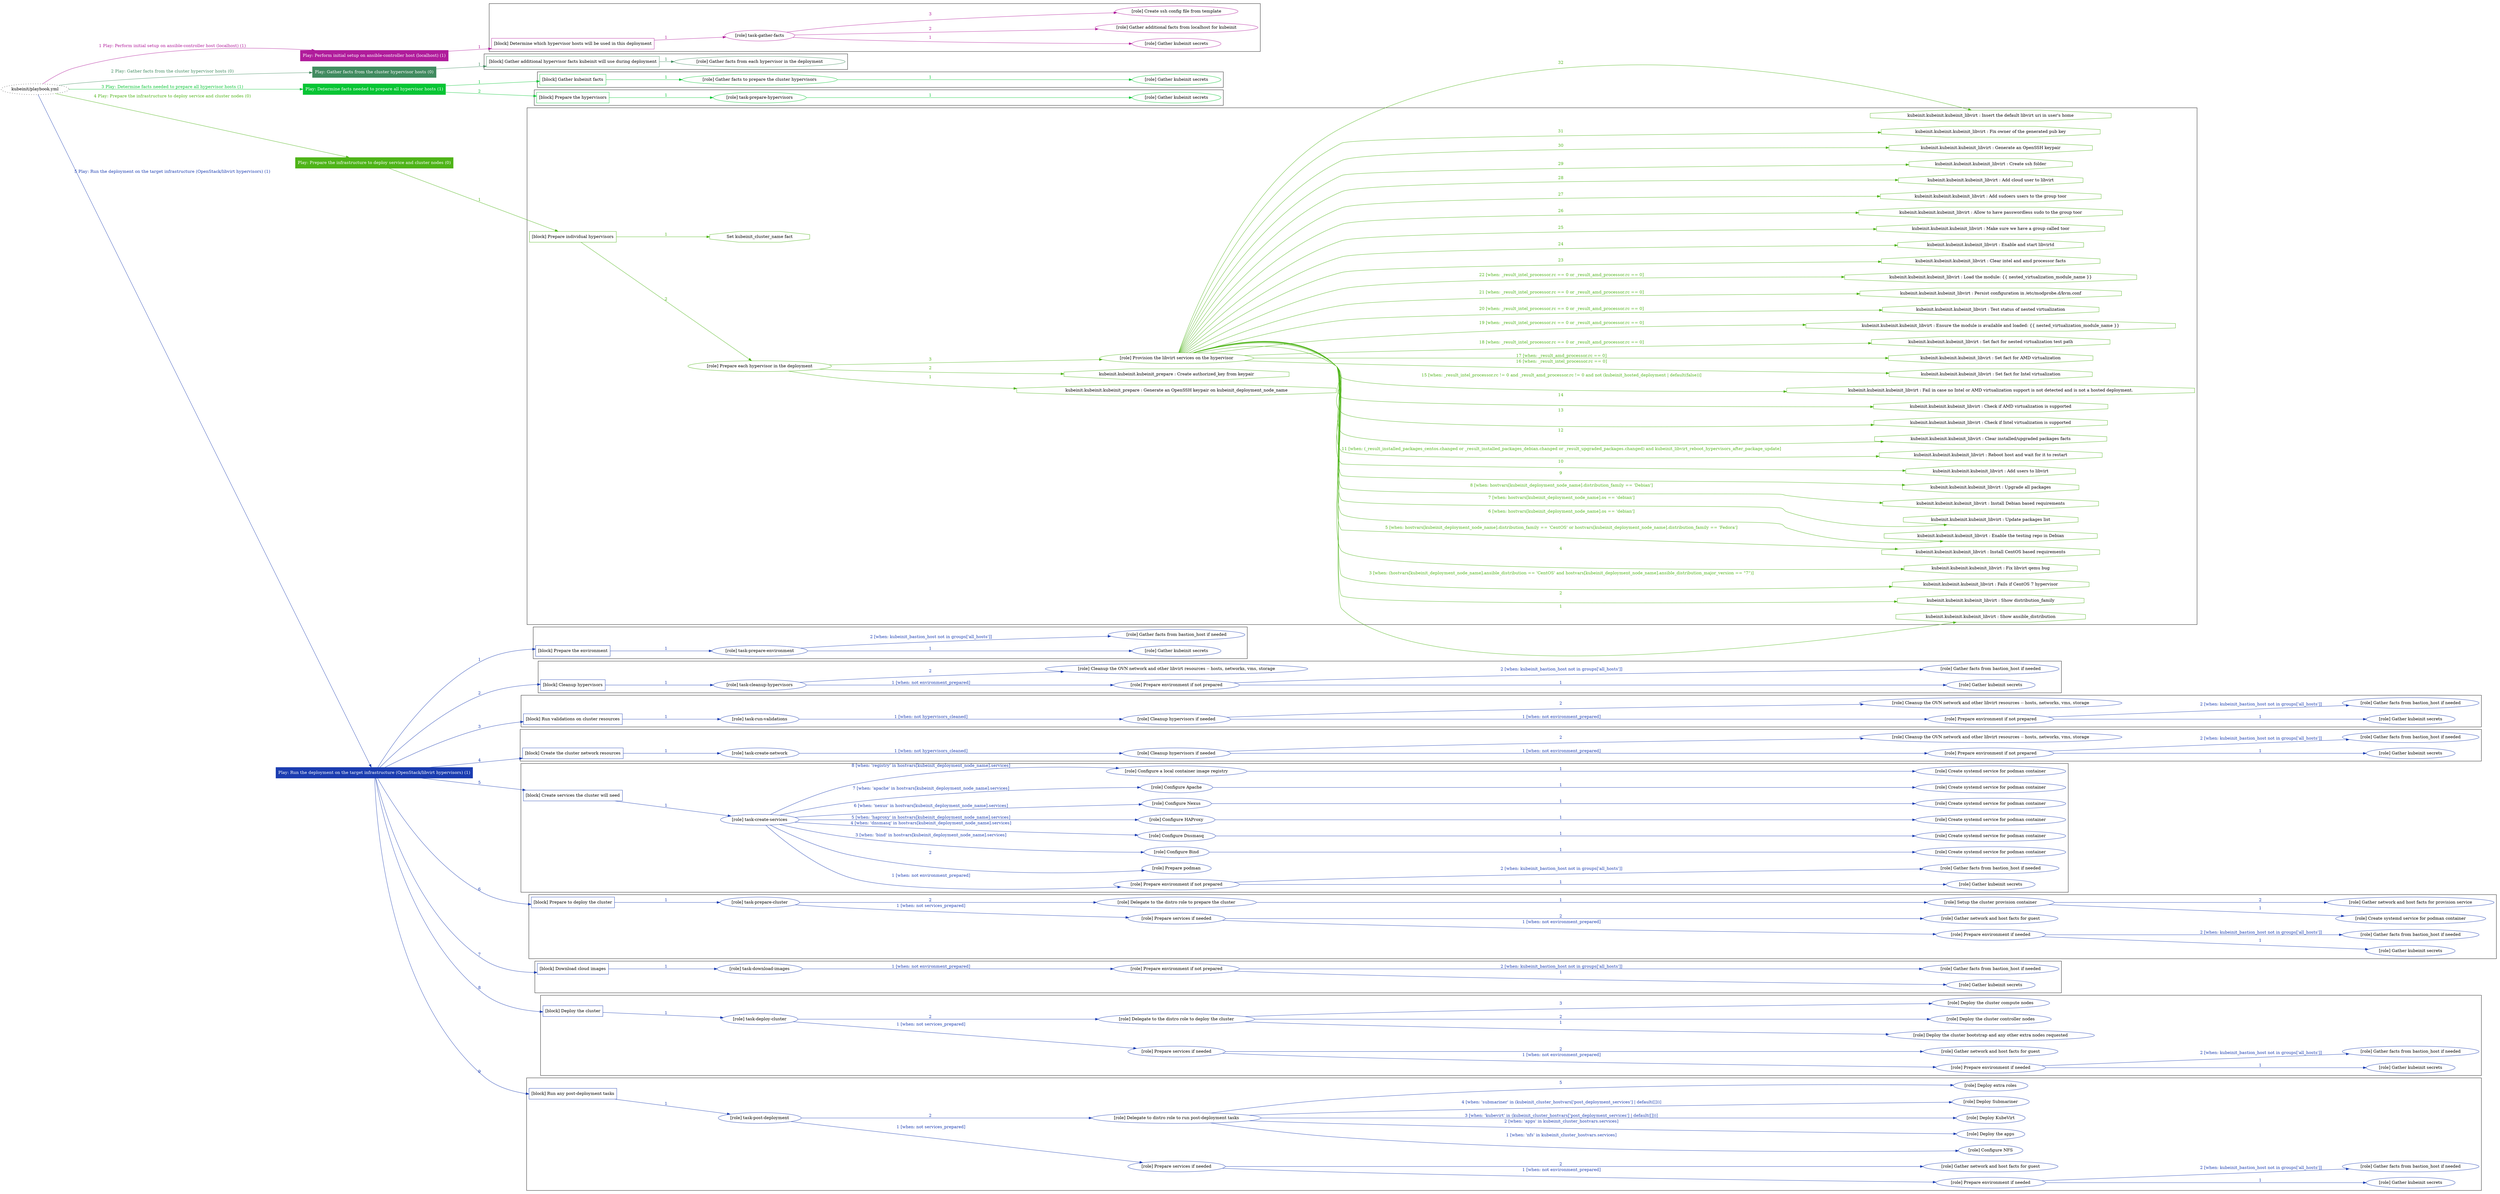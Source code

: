 digraph {
	graph [concentrate=true ordering=in rankdir=LR ratio=fill]
	edge [esep=5 sep=10]
	"kubeinit/playbook.yml" [URL="/home/runner/work/kubeinit/kubeinit/kubeinit/playbook.yml" id=playbook_b6c0f722 style=dotted]
	"kubeinit/playbook.yml" -> play_f9391e54 [label="1 Play: Perform initial setup on ansible-controller host (localhost) (1)" color="#b01c9b" fontcolor="#b01c9b" id=edge_play_f9391e54 labeltooltip="1 Play: Perform initial setup on ansible-controller host (localhost) (1)" tooltip="1 Play: Perform initial setup on ansible-controller host (localhost) (1)"]
	subgraph "Play: Perform initial setup on ansible-controller host (localhost) (1)" {
		play_f9391e54 [label="Play: Perform initial setup on ansible-controller host (localhost) (1)" URL="/home/runner/work/kubeinit/kubeinit/kubeinit/playbook.yml" color="#b01c9b" fontcolor="#ffffff" id=play_f9391e54 shape=box style=filled tooltip=localhost]
		play_f9391e54 -> block_28f82a26 [label=1 color="#b01c9b" fontcolor="#b01c9b" id=edge_block_28f82a26 labeltooltip=1 tooltip=1]
		subgraph cluster_block_28f82a26 {
			block_28f82a26 [label="[block] Determine which hypervisor hosts will be used in this deployment" URL="/home/runner/work/kubeinit/kubeinit/kubeinit/playbook.yml" color="#b01c9b" id=block_28f82a26 labeltooltip="Determine which hypervisor hosts will be used in this deployment" shape=box tooltip="Determine which hypervisor hosts will be used in this deployment"]
			block_28f82a26 -> role_b2df5bc4 [label="1 " color="#b01c9b" fontcolor="#b01c9b" id=edge_role_b2df5bc4 labeltooltip="1 " tooltip="1 "]
			subgraph "task-gather-facts" {
				role_b2df5bc4 [label="[role] task-gather-facts" URL="/home/runner/work/kubeinit/kubeinit/kubeinit/playbook.yml" color="#b01c9b" id=role_b2df5bc4 tooltip="task-gather-facts"]
				role_b2df5bc4 -> role_484a5e50 [label="1 " color="#b01c9b" fontcolor="#b01c9b" id=edge_role_484a5e50 labeltooltip="1 " tooltip="1 "]
				subgraph "Gather kubeinit secrets" {
					role_484a5e50 [label="[role] Gather kubeinit secrets" URL="/home/runner/.ansible/collections/ansible_collections/kubeinit/kubeinit/roles/kubeinit_prepare/tasks/build_hypervisors_group.yml" color="#b01c9b" id=role_484a5e50 tooltip="Gather kubeinit secrets"]
				}
				role_b2df5bc4 -> role_1b38e099 [label="2 " color="#b01c9b" fontcolor="#b01c9b" id=edge_role_1b38e099 labeltooltip="2 " tooltip="2 "]
				subgraph "Gather additional facts from localhost for kubeinit" {
					role_1b38e099 [label="[role] Gather additional facts from localhost for kubeinit" URL="/home/runner/.ansible/collections/ansible_collections/kubeinit/kubeinit/roles/kubeinit_prepare/tasks/build_hypervisors_group.yml" color="#b01c9b" id=role_1b38e099 tooltip="Gather additional facts from localhost for kubeinit"]
				}
				role_b2df5bc4 -> role_0f384cf0 [label="3 " color="#b01c9b" fontcolor="#b01c9b" id=edge_role_0f384cf0 labeltooltip="3 " tooltip="3 "]
				subgraph "Create ssh config file from template" {
					role_0f384cf0 [label="[role] Create ssh config file from template" URL="/home/runner/.ansible/collections/ansible_collections/kubeinit/kubeinit/roles/kubeinit_prepare/tasks/build_hypervisors_group.yml" color="#b01c9b" id=role_0f384cf0 tooltip="Create ssh config file from template"]
				}
			}
		}
	}
	"kubeinit/playbook.yml" -> play_90c9af86 [label="2 Play: Gather facts from the cluster hypervisor hosts (0)" color="#418b60" fontcolor="#418b60" id=edge_play_90c9af86 labeltooltip="2 Play: Gather facts from the cluster hypervisor hosts (0)" tooltip="2 Play: Gather facts from the cluster hypervisor hosts (0)"]
	subgraph "Play: Gather facts from the cluster hypervisor hosts (0)" {
		play_90c9af86 [label="Play: Gather facts from the cluster hypervisor hosts (0)" URL="/home/runner/work/kubeinit/kubeinit/kubeinit/playbook.yml" color="#418b60" fontcolor="#ffffff" id=play_90c9af86 shape=box style=filled tooltip="Play: Gather facts from the cluster hypervisor hosts (0)"]
		play_90c9af86 -> block_f7fc683c [label=1 color="#418b60" fontcolor="#418b60" id=edge_block_f7fc683c labeltooltip=1 tooltip=1]
		subgraph cluster_block_f7fc683c {
			block_f7fc683c [label="[block] Gather additional hypervisor facts kubeinit will use during deployment" URL="/home/runner/work/kubeinit/kubeinit/kubeinit/playbook.yml" color="#418b60" id=block_f7fc683c labeltooltip="Gather additional hypervisor facts kubeinit will use during deployment" shape=box tooltip="Gather additional hypervisor facts kubeinit will use during deployment"]
			block_f7fc683c -> role_9935b309 [label="1 " color="#418b60" fontcolor="#418b60" id=edge_role_9935b309 labeltooltip="1 " tooltip="1 "]
			subgraph "Gather facts from each hypervisor in the deployment" {
				role_9935b309 [label="[role] Gather facts from each hypervisor in the deployment" URL="/home/runner/work/kubeinit/kubeinit/kubeinit/playbook.yml" color="#418b60" id=role_9935b309 tooltip="Gather facts from each hypervisor in the deployment"]
			}
		}
	}
	"kubeinit/playbook.yml" -> play_ab39680d [label="3 Play: Determine facts needed to prepare all hypervisor hosts (1)" color="#07c534" fontcolor="#07c534" id=edge_play_ab39680d labeltooltip="3 Play: Determine facts needed to prepare all hypervisor hosts (1)" tooltip="3 Play: Determine facts needed to prepare all hypervisor hosts (1)"]
	subgraph "Play: Determine facts needed to prepare all hypervisor hosts (1)" {
		play_ab39680d [label="Play: Determine facts needed to prepare all hypervisor hosts (1)" URL="/home/runner/work/kubeinit/kubeinit/kubeinit/playbook.yml" color="#07c534" fontcolor="#ffffff" id=play_ab39680d shape=box style=filled tooltip=localhost]
		play_ab39680d -> block_2f08aeba [label=1 color="#07c534" fontcolor="#07c534" id=edge_block_2f08aeba labeltooltip=1 tooltip=1]
		subgraph cluster_block_2f08aeba {
			block_2f08aeba [label="[block] Gather kubeinit facts" URL="/home/runner/work/kubeinit/kubeinit/kubeinit/playbook.yml" color="#07c534" id=block_2f08aeba labeltooltip="Gather kubeinit facts" shape=box tooltip="Gather kubeinit facts"]
			block_2f08aeba -> role_9c767ba1 [label="1 " color="#07c534" fontcolor="#07c534" id=edge_role_9c767ba1 labeltooltip="1 " tooltip="1 "]
			subgraph "Gather facts to prepare the cluster hypervisors" {
				role_9c767ba1 [label="[role] Gather facts to prepare the cluster hypervisors" URL="/home/runner/work/kubeinit/kubeinit/kubeinit/playbook.yml" color="#07c534" id=role_9c767ba1 tooltip="Gather facts to prepare the cluster hypervisors"]
				role_9c767ba1 -> role_5763ba73 [label="1 " color="#07c534" fontcolor="#07c534" id=edge_role_5763ba73 labeltooltip="1 " tooltip="1 "]
				subgraph "Gather kubeinit secrets" {
					role_5763ba73 [label="[role] Gather kubeinit secrets" URL="/home/runner/.ansible/collections/ansible_collections/kubeinit/kubeinit/roles/kubeinit_prepare/tasks/gather_kubeinit_facts.yml" color="#07c534" id=role_5763ba73 tooltip="Gather kubeinit secrets"]
				}
			}
		}
		play_ab39680d -> block_32b7a8ff [label=2 color="#07c534" fontcolor="#07c534" id=edge_block_32b7a8ff labeltooltip=2 tooltip=2]
		subgraph cluster_block_32b7a8ff {
			block_32b7a8ff [label="[block] Prepare the hypervisors" URL="/home/runner/work/kubeinit/kubeinit/kubeinit/playbook.yml" color="#07c534" id=block_32b7a8ff labeltooltip="Prepare the hypervisors" shape=box tooltip="Prepare the hypervisors"]
			block_32b7a8ff -> role_2afddf10 [label="1 " color="#07c534" fontcolor="#07c534" id=edge_role_2afddf10 labeltooltip="1 " tooltip="1 "]
			subgraph "task-prepare-hypervisors" {
				role_2afddf10 [label="[role] task-prepare-hypervisors" URL="/home/runner/work/kubeinit/kubeinit/kubeinit/playbook.yml" color="#07c534" id=role_2afddf10 tooltip="task-prepare-hypervisors"]
				role_2afddf10 -> role_7c335d00 [label="1 " color="#07c534" fontcolor="#07c534" id=edge_role_7c335d00 labeltooltip="1 " tooltip="1 "]
				subgraph "Gather kubeinit secrets" {
					role_7c335d00 [label="[role] Gather kubeinit secrets" URL="/home/runner/.ansible/collections/ansible_collections/kubeinit/kubeinit/roles/kubeinit_prepare/tasks/gather_kubeinit_facts.yml" color="#07c534" id=role_7c335d00 tooltip="Gather kubeinit secrets"]
				}
			}
		}
	}
	"kubeinit/playbook.yml" -> play_80e9bd3e [label="4 Play: Prepare the infrastructure to deploy service and cluster nodes (0)" color="#4eb418" fontcolor="#4eb418" id=edge_play_80e9bd3e labeltooltip="4 Play: Prepare the infrastructure to deploy service and cluster nodes (0)" tooltip="4 Play: Prepare the infrastructure to deploy service and cluster nodes (0)"]
	subgraph "Play: Prepare the infrastructure to deploy service and cluster nodes (0)" {
		play_80e9bd3e [label="Play: Prepare the infrastructure to deploy service and cluster nodes (0)" URL="/home/runner/work/kubeinit/kubeinit/kubeinit/playbook.yml" color="#4eb418" fontcolor="#ffffff" id=play_80e9bd3e shape=box style=filled tooltip="Play: Prepare the infrastructure to deploy service and cluster nodes (0)"]
		play_80e9bd3e -> block_6faa90ea [label=1 color="#4eb418" fontcolor="#4eb418" id=edge_block_6faa90ea labeltooltip=1 tooltip=1]
		subgraph cluster_block_6faa90ea {
			block_6faa90ea [label="[block] Prepare individual hypervisors" URL="/home/runner/work/kubeinit/kubeinit/kubeinit/playbook.yml" color="#4eb418" id=block_6faa90ea labeltooltip="Prepare individual hypervisors" shape=box tooltip="Prepare individual hypervisors"]
			block_6faa90ea -> role_deb30a32 [label="2 " color="#4eb418" fontcolor="#4eb418" id=edge_role_deb30a32 labeltooltip="2 " tooltip="2 "]
			subgraph "Prepare each hypervisor in the deployment" {
				role_deb30a32 [label="[role] Prepare each hypervisor in the deployment" URL="/home/runner/work/kubeinit/kubeinit/kubeinit/playbook.yml" color="#4eb418" id=role_deb30a32 tooltip="Prepare each hypervisor in the deployment"]
				task_37ecfab9 [label="kubeinit.kubeinit.kubeinit_prepare : Generate an OpenSSH keypair on kubeinit_deployment_node_name" URL="/home/runner/.ansible/collections/ansible_collections/kubeinit/kubeinit/roles/kubeinit_prepare/tasks/prepare_hypervisor.yml" color="#4eb418" id=task_37ecfab9 shape=octagon tooltip="kubeinit.kubeinit.kubeinit_prepare : Generate an OpenSSH keypair on kubeinit_deployment_node_name"]
				role_deb30a32 -> task_37ecfab9 [label="1 " color="#4eb418" fontcolor="#4eb418" id=edge_task_37ecfab9 labeltooltip="1 " tooltip="1 "]
				task_c40fee48 [label="kubeinit.kubeinit.kubeinit_prepare : Create authorized_key from keypair" URL="/home/runner/.ansible/collections/ansible_collections/kubeinit/kubeinit/roles/kubeinit_prepare/tasks/prepare_hypervisor.yml" color="#4eb418" id=task_c40fee48 shape=octagon tooltip="kubeinit.kubeinit.kubeinit_prepare : Create authorized_key from keypair"]
				role_deb30a32 -> task_c40fee48 [label="2 " color="#4eb418" fontcolor="#4eb418" id=edge_task_c40fee48 labeltooltip="2 " tooltip="2 "]
				role_deb30a32 -> role_a4458a69 [label="3 " color="#4eb418" fontcolor="#4eb418" id=edge_role_a4458a69 labeltooltip="3 " tooltip="3 "]
				subgraph "Provision the libvirt services on the hypervisor" {
					role_a4458a69 [label="[role] Provision the libvirt services on the hypervisor" URL="/home/runner/.ansible/collections/ansible_collections/kubeinit/kubeinit/roles/kubeinit_prepare/tasks/prepare_hypervisor.yml" color="#4eb418" id=role_a4458a69 tooltip="Provision the libvirt services on the hypervisor"]
					task_c910f185 [label="kubeinit.kubeinit.kubeinit_libvirt : Show ansible_distribution" URL="/home/runner/.ansible/collections/ansible_collections/kubeinit/kubeinit/roles/kubeinit_libvirt/tasks/main.yml" color="#4eb418" id=task_c910f185 shape=octagon tooltip="kubeinit.kubeinit.kubeinit_libvirt : Show ansible_distribution"]
					role_a4458a69 -> task_c910f185 [label="1 " color="#4eb418" fontcolor="#4eb418" id=edge_task_c910f185 labeltooltip="1 " tooltip="1 "]
					task_16d479fd [label="kubeinit.kubeinit.kubeinit_libvirt : Show distribution_family" URL="/home/runner/.ansible/collections/ansible_collections/kubeinit/kubeinit/roles/kubeinit_libvirt/tasks/main.yml" color="#4eb418" id=task_16d479fd shape=octagon tooltip="kubeinit.kubeinit.kubeinit_libvirt : Show distribution_family"]
					role_a4458a69 -> task_16d479fd [label="2 " color="#4eb418" fontcolor="#4eb418" id=edge_task_16d479fd labeltooltip="2 " tooltip="2 "]
					task_6ecd63ec [label="kubeinit.kubeinit.kubeinit_libvirt : Fails if CentOS 7 hypervisor" URL="/home/runner/.ansible/collections/ansible_collections/kubeinit/kubeinit/roles/kubeinit_libvirt/tasks/main.yml" color="#4eb418" id=task_6ecd63ec shape=octagon tooltip="kubeinit.kubeinit.kubeinit_libvirt : Fails if CentOS 7 hypervisor"]
					role_a4458a69 -> task_6ecd63ec [label="3 [when: (hostvars[kubeinit_deployment_node_name].ansible_distribution == 'CentOS' and hostvars[kubeinit_deployment_node_name].ansible_distribution_major_version == \"7\")]" color="#4eb418" fontcolor="#4eb418" id=edge_task_6ecd63ec labeltooltip="3 [when: (hostvars[kubeinit_deployment_node_name].ansible_distribution == 'CentOS' and hostvars[kubeinit_deployment_node_name].ansible_distribution_major_version == \"7\")]" tooltip="3 [when: (hostvars[kubeinit_deployment_node_name].ansible_distribution == 'CentOS' and hostvars[kubeinit_deployment_node_name].ansible_distribution_major_version == \"7\")]"]
					task_a861db23 [label="kubeinit.kubeinit.kubeinit_libvirt : Fix libvirt qemu bug" URL="/home/runner/.ansible/collections/ansible_collections/kubeinit/kubeinit/roles/kubeinit_libvirt/tasks/main.yml" color="#4eb418" id=task_a861db23 shape=octagon tooltip="kubeinit.kubeinit.kubeinit_libvirt : Fix libvirt qemu bug"]
					role_a4458a69 -> task_a861db23 [label="4 " color="#4eb418" fontcolor="#4eb418" id=edge_task_a861db23 labeltooltip="4 " tooltip="4 "]
					task_2d7905a9 [label="kubeinit.kubeinit.kubeinit_libvirt : Install CentOS based requirements" URL="/home/runner/.ansible/collections/ansible_collections/kubeinit/kubeinit/roles/kubeinit_libvirt/tasks/main.yml" color="#4eb418" id=task_2d7905a9 shape=octagon tooltip="kubeinit.kubeinit.kubeinit_libvirt : Install CentOS based requirements"]
					role_a4458a69 -> task_2d7905a9 [label="5 [when: hostvars[kubeinit_deployment_node_name].distribution_family == 'CentOS' or hostvars[kubeinit_deployment_node_name].distribution_family == 'Fedora']" color="#4eb418" fontcolor="#4eb418" id=edge_task_2d7905a9 labeltooltip="5 [when: hostvars[kubeinit_deployment_node_name].distribution_family == 'CentOS' or hostvars[kubeinit_deployment_node_name].distribution_family == 'Fedora']" tooltip="5 [when: hostvars[kubeinit_deployment_node_name].distribution_family == 'CentOS' or hostvars[kubeinit_deployment_node_name].distribution_family == 'Fedora']"]
					task_223e6e48 [label="kubeinit.kubeinit.kubeinit_libvirt : Enable the testing repo in Debian" URL="/home/runner/.ansible/collections/ansible_collections/kubeinit/kubeinit/roles/kubeinit_libvirt/tasks/main.yml" color="#4eb418" id=task_223e6e48 shape=octagon tooltip="kubeinit.kubeinit.kubeinit_libvirt : Enable the testing repo in Debian"]
					role_a4458a69 -> task_223e6e48 [label="6 [when: hostvars[kubeinit_deployment_node_name].os == 'debian']" color="#4eb418" fontcolor="#4eb418" id=edge_task_223e6e48 labeltooltip="6 [when: hostvars[kubeinit_deployment_node_name].os == 'debian']" tooltip="6 [when: hostvars[kubeinit_deployment_node_name].os == 'debian']"]
					task_ffc6e8b8 [label="kubeinit.kubeinit.kubeinit_libvirt : Update packages list" URL="/home/runner/.ansible/collections/ansible_collections/kubeinit/kubeinit/roles/kubeinit_libvirt/tasks/main.yml" color="#4eb418" id=task_ffc6e8b8 shape=octagon tooltip="kubeinit.kubeinit.kubeinit_libvirt : Update packages list"]
					role_a4458a69 -> task_ffc6e8b8 [label="7 [when: hostvars[kubeinit_deployment_node_name].os == 'debian']" color="#4eb418" fontcolor="#4eb418" id=edge_task_ffc6e8b8 labeltooltip="7 [when: hostvars[kubeinit_deployment_node_name].os == 'debian']" tooltip="7 [when: hostvars[kubeinit_deployment_node_name].os == 'debian']"]
					task_90edc5fe [label="kubeinit.kubeinit.kubeinit_libvirt : Install Debian based requirements" URL="/home/runner/.ansible/collections/ansible_collections/kubeinit/kubeinit/roles/kubeinit_libvirt/tasks/main.yml" color="#4eb418" id=task_90edc5fe shape=octagon tooltip="kubeinit.kubeinit.kubeinit_libvirt : Install Debian based requirements"]
					role_a4458a69 -> task_90edc5fe [label="8 [when: hostvars[kubeinit_deployment_node_name].distribution_family == 'Debian']" color="#4eb418" fontcolor="#4eb418" id=edge_task_90edc5fe labeltooltip="8 [when: hostvars[kubeinit_deployment_node_name].distribution_family == 'Debian']" tooltip="8 [when: hostvars[kubeinit_deployment_node_name].distribution_family == 'Debian']"]
					task_a7d6522f [label="kubeinit.kubeinit.kubeinit_libvirt : Upgrade all packages" URL="/home/runner/.ansible/collections/ansible_collections/kubeinit/kubeinit/roles/kubeinit_libvirt/tasks/main.yml" color="#4eb418" id=task_a7d6522f shape=octagon tooltip="kubeinit.kubeinit.kubeinit_libvirt : Upgrade all packages"]
					role_a4458a69 -> task_a7d6522f [label="9 " color="#4eb418" fontcolor="#4eb418" id=edge_task_a7d6522f labeltooltip="9 " tooltip="9 "]
					task_e59f4113 [label="kubeinit.kubeinit.kubeinit_libvirt : Add users to libvirt" URL="/home/runner/.ansible/collections/ansible_collections/kubeinit/kubeinit/roles/kubeinit_libvirt/tasks/main.yml" color="#4eb418" id=task_e59f4113 shape=octagon tooltip="kubeinit.kubeinit.kubeinit_libvirt : Add users to libvirt"]
					role_a4458a69 -> task_e59f4113 [label="10 " color="#4eb418" fontcolor="#4eb418" id=edge_task_e59f4113 labeltooltip="10 " tooltip="10 "]
					task_a9350e8e [label="kubeinit.kubeinit.kubeinit_libvirt : Reboot host and wait for it to restart" URL="/home/runner/.ansible/collections/ansible_collections/kubeinit/kubeinit/roles/kubeinit_libvirt/tasks/main.yml" color="#4eb418" id=task_a9350e8e shape=octagon tooltip="kubeinit.kubeinit.kubeinit_libvirt : Reboot host and wait for it to restart"]
					role_a4458a69 -> task_a9350e8e [label="11 [when: (_result_installed_packages_centos.changed or _result_installed_packages_debian.changed or _result_upgraded_packages.changed) and kubeinit_libvirt_reboot_hypervisors_after_package_update]" color="#4eb418" fontcolor="#4eb418" id=edge_task_a9350e8e labeltooltip="11 [when: (_result_installed_packages_centos.changed or _result_installed_packages_debian.changed or _result_upgraded_packages.changed) and kubeinit_libvirt_reboot_hypervisors_after_package_update]" tooltip="11 [when: (_result_installed_packages_centos.changed or _result_installed_packages_debian.changed or _result_upgraded_packages.changed) and kubeinit_libvirt_reboot_hypervisors_after_package_update]"]
					task_1c96ab8a [label="kubeinit.kubeinit.kubeinit_libvirt : Clear installed/upgraded packages facts" URL="/home/runner/.ansible/collections/ansible_collections/kubeinit/kubeinit/roles/kubeinit_libvirt/tasks/main.yml" color="#4eb418" id=task_1c96ab8a shape=octagon tooltip="kubeinit.kubeinit.kubeinit_libvirt : Clear installed/upgraded packages facts"]
					role_a4458a69 -> task_1c96ab8a [label="12 " color="#4eb418" fontcolor="#4eb418" id=edge_task_1c96ab8a labeltooltip="12 " tooltip="12 "]
					task_52f35331 [label="kubeinit.kubeinit.kubeinit_libvirt : Check if Intel virtualization is supported" URL="/home/runner/.ansible/collections/ansible_collections/kubeinit/kubeinit/roles/kubeinit_libvirt/tasks/main.yml" color="#4eb418" id=task_52f35331 shape=octagon tooltip="kubeinit.kubeinit.kubeinit_libvirt : Check if Intel virtualization is supported"]
					role_a4458a69 -> task_52f35331 [label="13 " color="#4eb418" fontcolor="#4eb418" id=edge_task_52f35331 labeltooltip="13 " tooltip="13 "]
					task_6bdea778 [label="kubeinit.kubeinit.kubeinit_libvirt : Check if AMD virtualization is supported" URL="/home/runner/.ansible/collections/ansible_collections/kubeinit/kubeinit/roles/kubeinit_libvirt/tasks/main.yml" color="#4eb418" id=task_6bdea778 shape=octagon tooltip="kubeinit.kubeinit.kubeinit_libvirt : Check if AMD virtualization is supported"]
					role_a4458a69 -> task_6bdea778 [label="14 " color="#4eb418" fontcolor="#4eb418" id=edge_task_6bdea778 labeltooltip="14 " tooltip="14 "]
					task_5df03b07 [label="kubeinit.kubeinit.kubeinit_libvirt : Fail in case no Intel or AMD virtualization support is not detected and is not a hosted deployment." URL="/home/runner/.ansible/collections/ansible_collections/kubeinit/kubeinit/roles/kubeinit_libvirt/tasks/main.yml" color="#4eb418" id=task_5df03b07 shape=octagon tooltip="kubeinit.kubeinit.kubeinit_libvirt : Fail in case no Intel or AMD virtualization support is not detected and is not a hosted deployment."]
					role_a4458a69 -> task_5df03b07 [label="15 [when: _result_intel_processor.rc != 0 and _result_amd_processor.rc != 0 and not (kubeinit_hosted_deployment | default(false))]" color="#4eb418" fontcolor="#4eb418" id=edge_task_5df03b07 labeltooltip="15 [when: _result_intel_processor.rc != 0 and _result_amd_processor.rc != 0 and not (kubeinit_hosted_deployment | default(false))]" tooltip="15 [when: _result_intel_processor.rc != 0 and _result_amd_processor.rc != 0 and not (kubeinit_hosted_deployment | default(false))]"]
					task_ea10b462 [label="kubeinit.kubeinit.kubeinit_libvirt : Set fact for Intel virtualization" URL="/home/runner/.ansible/collections/ansible_collections/kubeinit/kubeinit/roles/kubeinit_libvirt/tasks/main.yml" color="#4eb418" id=task_ea10b462 shape=octagon tooltip="kubeinit.kubeinit.kubeinit_libvirt : Set fact for Intel virtualization"]
					role_a4458a69 -> task_ea10b462 [label="16 [when: _result_intel_processor.rc == 0]" color="#4eb418" fontcolor="#4eb418" id=edge_task_ea10b462 labeltooltip="16 [when: _result_intel_processor.rc == 0]" tooltip="16 [when: _result_intel_processor.rc == 0]"]
					task_e7c69327 [label="kubeinit.kubeinit.kubeinit_libvirt : Set fact for AMD virtualization" URL="/home/runner/.ansible/collections/ansible_collections/kubeinit/kubeinit/roles/kubeinit_libvirt/tasks/main.yml" color="#4eb418" id=task_e7c69327 shape=octagon tooltip="kubeinit.kubeinit.kubeinit_libvirt : Set fact for AMD virtualization"]
					role_a4458a69 -> task_e7c69327 [label="17 [when: _result_amd_processor.rc == 0]" color="#4eb418" fontcolor="#4eb418" id=edge_task_e7c69327 labeltooltip="17 [when: _result_amd_processor.rc == 0]" tooltip="17 [when: _result_amd_processor.rc == 0]"]
					task_ab8fec15 [label="kubeinit.kubeinit.kubeinit_libvirt : Set fact for nested virtualization test path" URL="/home/runner/.ansible/collections/ansible_collections/kubeinit/kubeinit/roles/kubeinit_libvirt/tasks/main.yml" color="#4eb418" id=task_ab8fec15 shape=octagon tooltip="kubeinit.kubeinit.kubeinit_libvirt : Set fact for nested virtualization test path"]
					role_a4458a69 -> task_ab8fec15 [label="18 [when: _result_intel_processor.rc == 0 or _result_amd_processor.rc == 0]" color="#4eb418" fontcolor="#4eb418" id=edge_task_ab8fec15 labeltooltip="18 [when: _result_intel_processor.rc == 0 or _result_amd_processor.rc == 0]" tooltip="18 [when: _result_intel_processor.rc == 0 or _result_amd_processor.rc == 0]"]
					task_b1363656 [label="kubeinit.kubeinit.kubeinit_libvirt : Ensure the module is available and loaded: {{ nested_virtualization_module_name }}" URL="/home/runner/.ansible/collections/ansible_collections/kubeinit/kubeinit/roles/kubeinit_libvirt/tasks/main.yml" color="#4eb418" id=task_b1363656 shape=octagon tooltip="kubeinit.kubeinit.kubeinit_libvirt : Ensure the module is available and loaded: {{ nested_virtualization_module_name }}"]
					role_a4458a69 -> task_b1363656 [label="19 [when: _result_intel_processor.rc == 0 or _result_amd_processor.rc == 0]" color="#4eb418" fontcolor="#4eb418" id=edge_task_b1363656 labeltooltip="19 [when: _result_intel_processor.rc == 0 or _result_amd_processor.rc == 0]" tooltip="19 [when: _result_intel_processor.rc == 0 or _result_amd_processor.rc == 0]"]
					task_1a316fac [label="kubeinit.kubeinit.kubeinit_libvirt : Test status of nested virtualization" URL="/home/runner/.ansible/collections/ansible_collections/kubeinit/kubeinit/roles/kubeinit_libvirt/tasks/main.yml" color="#4eb418" id=task_1a316fac shape=octagon tooltip="kubeinit.kubeinit.kubeinit_libvirt : Test status of nested virtualization"]
					role_a4458a69 -> task_1a316fac [label="20 [when: _result_intel_processor.rc == 0 or _result_amd_processor.rc == 0]" color="#4eb418" fontcolor="#4eb418" id=edge_task_1a316fac labeltooltip="20 [when: _result_intel_processor.rc == 0 or _result_amd_processor.rc == 0]" tooltip="20 [when: _result_intel_processor.rc == 0 or _result_amd_processor.rc == 0]"]
					task_bb4123aa [label="kubeinit.kubeinit.kubeinit_libvirt : Persist configuration in /etc/modprobe.d/kvm.conf" URL="/home/runner/.ansible/collections/ansible_collections/kubeinit/kubeinit/roles/kubeinit_libvirt/tasks/main.yml" color="#4eb418" id=task_bb4123aa shape=octagon tooltip="kubeinit.kubeinit.kubeinit_libvirt : Persist configuration in /etc/modprobe.d/kvm.conf"]
					role_a4458a69 -> task_bb4123aa [label="21 [when: _result_intel_processor.rc == 0 or _result_amd_processor.rc == 0]" color="#4eb418" fontcolor="#4eb418" id=edge_task_bb4123aa labeltooltip="21 [when: _result_intel_processor.rc == 0 or _result_amd_processor.rc == 0]" tooltip="21 [when: _result_intel_processor.rc == 0 or _result_amd_processor.rc == 0]"]
					task_ac17dae4 [label="kubeinit.kubeinit.kubeinit_libvirt : Load the module: {{ nested_virtualization_module_name }}" URL="/home/runner/.ansible/collections/ansible_collections/kubeinit/kubeinit/roles/kubeinit_libvirt/tasks/main.yml" color="#4eb418" id=task_ac17dae4 shape=octagon tooltip="kubeinit.kubeinit.kubeinit_libvirt : Load the module: {{ nested_virtualization_module_name }}"]
					role_a4458a69 -> task_ac17dae4 [label="22 [when: _result_intel_processor.rc == 0 or _result_amd_processor.rc == 0]" color="#4eb418" fontcolor="#4eb418" id=edge_task_ac17dae4 labeltooltip="22 [when: _result_intel_processor.rc == 0 or _result_amd_processor.rc == 0]" tooltip="22 [when: _result_intel_processor.rc == 0 or _result_amd_processor.rc == 0]"]
					task_0e9eee05 [label="kubeinit.kubeinit.kubeinit_libvirt : Clear intel and amd processor facts" URL="/home/runner/.ansible/collections/ansible_collections/kubeinit/kubeinit/roles/kubeinit_libvirt/tasks/main.yml" color="#4eb418" id=task_0e9eee05 shape=octagon tooltip="kubeinit.kubeinit.kubeinit_libvirt : Clear intel and amd processor facts"]
					role_a4458a69 -> task_0e9eee05 [label="23 " color="#4eb418" fontcolor="#4eb418" id=edge_task_0e9eee05 labeltooltip="23 " tooltip="23 "]
					task_b51fdbbf [label="kubeinit.kubeinit.kubeinit_libvirt : Enable and start libvirtd" URL="/home/runner/.ansible/collections/ansible_collections/kubeinit/kubeinit/roles/kubeinit_libvirt/tasks/main.yml" color="#4eb418" id=task_b51fdbbf shape=octagon tooltip="kubeinit.kubeinit.kubeinit_libvirt : Enable and start libvirtd"]
					role_a4458a69 -> task_b51fdbbf [label="24 " color="#4eb418" fontcolor="#4eb418" id=edge_task_b51fdbbf labeltooltip="24 " tooltip="24 "]
					task_c8f8e59c [label="kubeinit.kubeinit.kubeinit_libvirt : Make sure we have a group called toor" URL="/home/runner/.ansible/collections/ansible_collections/kubeinit/kubeinit/roles/kubeinit_libvirt/tasks/60_create_cloud_user.yml" color="#4eb418" id=task_c8f8e59c shape=octagon tooltip="kubeinit.kubeinit.kubeinit_libvirt : Make sure we have a group called toor"]
					role_a4458a69 -> task_c8f8e59c [label="25 " color="#4eb418" fontcolor="#4eb418" id=edge_task_c8f8e59c labeltooltip="25 " tooltip="25 "]
					task_bb8cf384 [label="kubeinit.kubeinit.kubeinit_libvirt : Allow to have passwordless sudo to the group toor" URL="/home/runner/.ansible/collections/ansible_collections/kubeinit/kubeinit/roles/kubeinit_libvirt/tasks/60_create_cloud_user.yml" color="#4eb418" id=task_bb8cf384 shape=octagon tooltip="kubeinit.kubeinit.kubeinit_libvirt : Allow to have passwordless sudo to the group toor"]
					role_a4458a69 -> task_bb8cf384 [label="26 " color="#4eb418" fontcolor="#4eb418" id=edge_task_bb8cf384 labeltooltip="26 " tooltip="26 "]
					task_52b3cfcd [label="kubeinit.kubeinit.kubeinit_libvirt : Add sudoers users to the group toor" URL="/home/runner/.ansible/collections/ansible_collections/kubeinit/kubeinit/roles/kubeinit_libvirt/tasks/60_create_cloud_user.yml" color="#4eb418" id=task_52b3cfcd shape=octagon tooltip="kubeinit.kubeinit.kubeinit_libvirt : Add sudoers users to the group toor"]
					role_a4458a69 -> task_52b3cfcd [label="27 " color="#4eb418" fontcolor="#4eb418" id=edge_task_52b3cfcd labeltooltip="27 " tooltip="27 "]
					task_2c562099 [label="kubeinit.kubeinit.kubeinit_libvirt : Add cloud user to libvirt" URL="/home/runner/.ansible/collections/ansible_collections/kubeinit/kubeinit/roles/kubeinit_libvirt/tasks/60_create_cloud_user.yml" color="#4eb418" id=task_2c562099 shape=octagon tooltip="kubeinit.kubeinit.kubeinit_libvirt : Add cloud user to libvirt"]
					role_a4458a69 -> task_2c562099 [label="28 " color="#4eb418" fontcolor="#4eb418" id=edge_task_2c562099 labeltooltip="28 " tooltip="28 "]
					task_b22af066 [label="kubeinit.kubeinit.kubeinit_libvirt : Create ssh folder" URL="/home/runner/.ansible/collections/ansible_collections/kubeinit/kubeinit/roles/kubeinit_libvirt/tasks/60_create_cloud_user.yml" color="#4eb418" id=task_b22af066 shape=octagon tooltip="kubeinit.kubeinit.kubeinit_libvirt : Create ssh folder"]
					role_a4458a69 -> task_b22af066 [label="29 " color="#4eb418" fontcolor="#4eb418" id=edge_task_b22af066 labeltooltip="29 " tooltip="29 "]
					task_75d90028 [label="kubeinit.kubeinit.kubeinit_libvirt : Generate an OpenSSH keypair" URL="/home/runner/.ansible/collections/ansible_collections/kubeinit/kubeinit/roles/kubeinit_libvirt/tasks/60_create_cloud_user.yml" color="#4eb418" id=task_75d90028 shape=octagon tooltip="kubeinit.kubeinit.kubeinit_libvirt : Generate an OpenSSH keypair"]
					role_a4458a69 -> task_75d90028 [label="30 " color="#4eb418" fontcolor="#4eb418" id=edge_task_75d90028 labeltooltip="30 " tooltip="30 "]
					task_3541f544 [label="kubeinit.kubeinit.kubeinit_libvirt : Fix owner of the generated pub key" URL="/home/runner/.ansible/collections/ansible_collections/kubeinit/kubeinit/roles/kubeinit_libvirt/tasks/60_create_cloud_user.yml" color="#4eb418" id=task_3541f544 shape=octagon tooltip="kubeinit.kubeinit.kubeinit_libvirt : Fix owner of the generated pub key"]
					role_a4458a69 -> task_3541f544 [label="31 " color="#4eb418" fontcolor="#4eb418" id=edge_task_3541f544 labeltooltip="31 " tooltip="31 "]
					task_3c03385f [label="kubeinit.kubeinit.kubeinit_libvirt : Insert the default libvirt uri in user's home" URL="/home/runner/.ansible/collections/ansible_collections/kubeinit/kubeinit/roles/kubeinit_libvirt/tasks/60_create_cloud_user.yml" color="#4eb418" id=task_3c03385f shape=octagon tooltip="kubeinit.kubeinit.kubeinit_libvirt : Insert the default libvirt uri in user's home"]
					role_a4458a69 -> task_3c03385f [label="32 " color="#4eb418" fontcolor="#4eb418" id=edge_task_3c03385f labeltooltip="32 " tooltip="32 "]
				}
			}
			task_7b5bfb23 [label="Set kubeinit_cluster_name fact" URL="/home/runner/work/kubeinit/kubeinit/kubeinit/playbook.yml" color="#4eb418" id=task_7b5bfb23 shape=octagon tooltip="Set kubeinit_cluster_name fact"]
			block_6faa90ea -> task_7b5bfb23 [label="1 " color="#4eb418" fontcolor="#4eb418" id=edge_task_7b5bfb23 labeltooltip="1 " tooltip="1 "]
		}
	}
	"kubeinit/playbook.yml" -> play_ea869c3b [label="5 Play: Run the deployment on the target infrastructure (OpenStack/libvirt hypervisors) (1)" color="#1b3db1" fontcolor="#1b3db1" id=edge_play_ea869c3b labeltooltip="5 Play: Run the deployment on the target infrastructure (OpenStack/libvirt hypervisors) (1)" tooltip="5 Play: Run the deployment on the target infrastructure (OpenStack/libvirt hypervisors) (1)"]
	subgraph "Play: Run the deployment on the target infrastructure (OpenStack/libvirt hypervisors) (1)" {
		play_ea869c3b [label="Play: Run the deployment on the target infrastructure (OpenStack/libvirt hypervisors) (1)" URL="/home/runner/work/kubeinit/kubeinit/kubeinit/playbook.yml" color="#1b3db1" fontcolor="#ffffff" id=play_ea869c3b shape=box style=filled tooltip=localhost]
		play_ea869c3b -> block_636d41d2 [label=1 color="#1b3db1" fontcolor="#1b3db1" id=edge_block_636d41d2 labeltooltip=1 tooltip=1]
		subgraph cluster_block_636d41d2 {
			block_636d41d2 [label="[block] Prepare the environment" URL="/home/runner/work/kubeinit/kubeinit/kubeinit/playbook.yml" color="#1b3db1" id=block_636d41d2 labeltooltip="Prepare the environment" shape=box tooltip="Prepare the environment"]
			block_636d41d2 -> role_bdaabed5 [label="1 " color="#1b3db1" fontcolor="#1b3db1" id=edge_role_bdaabed5 labeltooltip="1 " tooltip="1 "]
			subgraph "task-prepare-environment" {
				role_bdaabed5 [label="[role] task-prepare-environment" URL="/home/runner/work/kubeinit/kubeinit/kubeinit/playbook.yml" color="#1b3db1" id=role_bdaabed5 tooltip="task-prepare-environment"]
				role_bdaabed5 -> role_8136ee07 [label="1 " color="#1b3db1" fontcolor="#1b3db1" id=edge_role_8136ee07 labeltooltip="1 " tooltip="1 "]
				subgraph "Gather kubeinit secrets" {
					role_8136ee07 [label="[role] Gather kubeinit secrets" URL="/home/runner/.ansible/collections/ansible_collections/kubeinit/kubeinit/roles/kubeinit_prepare/tasks/gather_kubeinit_facts.yml" color="#1b3db1" id=role_8136ee07 tooltip="Gather kubeinit secrets"]
				}
				role_bdaabed5 -> role_43f07aaf [label="2 [when: kubeinit_bastion_host not in groups['all_hosts']]" color="#1b3db1" fontcolor="#1b3db1" id=edge_role_43f07aaf labeltooltip="2 [when: kubeinit_bastion_host not in groups['all_hosts']]" tooltip="2 [when: kubeinit_bastion_host not in groups['all_hosts']]"]
				subgraph "Gather facts from bastion_host if needed" {
					role_43f07aaf [label="[role] Gather facts from bastion_host if needed" URL="/home/runner/.ansible/collections/ansible_collections/kubeinit/kubeinit/roles/kubeinit_prepare/tasks/main.yml" color="#1b3db1" id=role_43f07aaf tooltip="Gather facts from bastion_host if needed"]
				}
			}
		}
		play_ea869c3b -> block_ccb0a73b [label=2 color="#1b3db1" fontcolor="#1b3db1" id=edge_block_ccb0a73b labeltooltip=2 tooltip=2]
		subgraph cluster_block_ccb0a73b {
			block_ccb0a73b [label="[block] Cleanup hypervisors" URL="/home/runner/work/kubeinit/kubeinit/kubeinit/playbook.yml" color="#1b3db1" id=block_ccb0a73b labeltooltip="Cleanup hypervisors" shape=box tooltip="Cleanup hypervisors"]
			block_ccb0a73b -> role_99078ec7 [label="1 " color="#1b3db1" fontcolor="#1b3db1" id=edge_role_99078ec7 labeltooltip="1 " tooltip="1 "]
			subgraph "task-cleanup-hypervisors" {
				role_99078ec7 [label="[role] task-cleanup-hypervisors" URL="/home/runner/work/kubeinit/kubeinit/kubeinit/playbook.yml" color="#1b3db1" id=role_99078ec7 tooltip="task-cleanup-hypervisors"]
				role_99078ec7 -> role_79ae8fd8 [label="1 [when: not environment_prepared]" color="#1b3db1" fontcolor="#1b3db1" id=edge_role_79ae8fd8 labeltooltip="1 [when: not environment_prepared]" tooltip="1 [when: not environment_prepared]"]
				subgraph "Prepare environment if not prepared" {
					role_79ae8fd8 [label="[role] Prepare environment if not prepared" URL="/home/runner/.ansible/collections/ansible_collections/kubeinit/kubeinit/roles/kubeinit_libvirt/tasks/cleanup_hypervisors.yml" color="#1b3db1" id=role_79ae8fd8 tooltip="Prepare environment if not prepared"]
					role_79ae8fd8 -> role_968a7b7c [label="1 " color="#1b3db1" fontcolor="#1b3db1" id=edge_role_968a7b7c labeltooltip="1 " tooltip="1 "]
					subgraph "Gather kubeinit secrets" {
						role_968a7b7c [label="[role] Gather kubeinit secrets" URL="/home/runner/.ansible/collections/ansible_collections/kubeinit/kubeinit/roles/kubeinit_prepare/tasks/gather_kubeinit_facts.yml" color="#1b3db1" id=role_968a7b7c tooltip="Gather kubeinit secrets"]
					}
					role_79ae8fd8 -> role_4a06b973 [label="2 [when: kubeinit_bastion_host not in groups['all_hosts']]" color="#1b3db1" fontcolor="#1b3db1" id=edge_role_4a06b973 labeltooltip="2 [when: kubeinit_bastion_host not in groups['all_hosts']]" tooltip="2 [when: kubeinit_bastion_host not in groups['all_hosts']]"]
					subgraph "Gather facts from bastion_host if needed" {
						role_4a06b973 [label="[role] Gather facts from bastion_host if needed" URL="/home/runner/.ansible/collections/ansible_collections/kubeinit/kubeinit/roles/kubeinit_prepare/tasks/main.yml" color="#1b3db1" id=role_4a06b973 tooltip="Gather facts from bastion_host if needed"]
					}
				}
				role_99078ec7 -> role_0090c5c2 [label="2 " color="#1b3db1" fontcolor="#1b3db1" id=edge_role_0090c5c2 labeltooltip="2 " tooltip="2 "]
				subgraph "Cleanup the OVN network and other libvirt resources -- hosts, networks, vms, storage" {
					role_0090c5c2 [label="[role] Cleanup the OVN network and other libvirt resources -- hosts, networks, vms, storage" URL="/home/runner/.ansible/collections/ansible_collections/kubeinit/kubeinit/roles/kubeinit_libvirt/tasks/cleanup_hypervisors.yml" color="#1b3db1" id=role_0090c5c2 tooltip="Cleanup the OVN network and other libvirt resources -- hosts, networks, vms, storage"]
				}
			}
		}
		play_ea869c3b -> block_b3657651 [label=3 color="#1b3db1" fontcolor="#1b3db1" id=edge_block_b3657651 labeltooltip=3 tooltip=3]
		subgraph cluster_block_b3657651 {
			block_b3657651 [label="[block] Run validations on cluster resources" URL="/home/runner/work/kubeinit/kubeinit/kubeinit/playbook.yml" color="#1b3db1" id=block_b3657651 labeltooltip="Run validations on cluster resources" shape=box tooltip="Run validations on cluster resources"]
			block_b3657651 -> role_b1b89427 [label="1 " color="#1b3db1" fontcolor="#1b3db1" id=edge_role_b1b89427 labeltooltip="1 " tooltip="1 "]
			subgraph "task-run-validations" {
				role_b1b89427 [label="[role] task-run-validations" URL="/home/runner/work/kubeinit/kubeinit/kubeinit/playbook.yml" color="#1b3db1" id=role_b1b89427 tooltip="task-run-validations"]
				role_b1b89427 -> role_7d055b95 [label="1 [when: not hypervisors_cleaned]" color="#1b3db1" fontcolor="#1b3db1" id=edge_role_7d055b95 labeltooltip="1 [when: not hypervisors_cleaned]" tooltip="1 [when: not hypervisors_cleaned]"]
				subgraph "Cleanup hypervisors if needed" {
					role_7d055b95 [label="[role] Cleanup hypervisors if needed" URL="/home/runner/.ansible/collections/ansible_collections/kubeinit/kubeinit/roles/kubeinit_validations/tasks/main.yml" color="#1b3db1" id=role_7d055b95 tooltip="Cleanup hypervisors if needed"]
					role_7d055b95 -> role_1e6dcb08 [label="1 [when: not environment_prepared]" color="#1b3db1" fontcolor="#1b3db1" id=edge_role_1e6dcb08 labeltooltip="1 [when: not environment_prepared]" tooltip="1 [when: not environment_prepared]"]
					subgraph "Prepare environment if not prepared" {
						role_1e6dcb08 [label="[role] Prepare environment if not prepared" URL="/home/runner/.ansible/collections/ansible_collections/kubeinit/kubeinit/roles/kubeinit_libvirt/tasks/cleanup_hypervisors.yml" color="#1b3db1" id=role_1e6dcb08 tooltip="Prepare environment if not prepared"]
						role_1e6dcb08 -> role_73e08062 [label="1 " color="#1b3db1" fontcolor="#1b3db1" id=edge_role_73e08062 labeltooltip="1 " tooltip="1 "]
						subgraph "Gather kubeinit secrets" {
							role_73e08062 [label="[role] Gather kubeinit secrets" URL="/home/runner/.ansible/collections/ansible_collections/kubeinit/kubeinit/roles/kubeinit_prepare/tasks/gather_kubeinit_facts.yml" color="#1b3db1" id=role_73e08062 tooltip="Gather kubeinit secrets"]
						}
						role_1e6dcb08 -> role_80edf1f8 [label="2 [when: kubeinit_bastion_host not in groups['all_hosts']]" color="#1b3db1" fontcolor="#1b3db1" id=edge_role_80edf1f8 labeltooltip="2 [when: kubeinit_bastion_host not in groups['all_hosts']]" tooltip="2 [when: kubeinit_bastion_host not in groups['all_hosts']]"]
						subgraph "Gather facts from bastion_host if needed" {
							role_80edf1f8 [label="[role] Gather facts from bastion_host if needed" URL="/home/runner/.ansible/collections/ansible_collections/kubeinit/kubeinit/roles/kubeinit_prepare/tasks/main.yml" color="#1b3db1" id=role_80edf1f8 tooltip="Gather facts from bastion_host if needed"]
						}
					}
					role_7d055b95 -> role_0afbe4d5 [label="2 " color="#1b3db1" fontcolor="#1b3db1" id=edge_role_0afbe4d5 labeltooltip="2 " tooltip="2 "]
					subgraph "Cleanup the OVN network and other libvirt resources -- hosts, networks, vms, storage" {
						role_0afbe4d5 [label="[role] Cleanup the OVN network and other libvirt resources -- hosts, networks, vms, storage" URL="/home/runner/.ansible/collections/ansible_collections/kubeinit/kubeinit/roles/kubeinit_libvirt/tasks/cleanup_hypervisors.yml" color="#1b3db1" id=role_0afbe4d5 tooltip="Cleanup the OVN network and other libvirt resources -- hosts, networks, vms, storage"]
					}
				}
			}
		}
		play_ea869c3b -> block_cdfa6330 [label=4 color="#1b3db1" fontcolor="#1b3db1" id=edge_block_cdfa6330 labeltooltip=4 tooltip=4]
		subgraph cluster_block_cdfa6330 {
			block_cdfa6330 [label="[block] Create the cluster network resources" URL="/home/runner/work/kubeinit/kubeinit/kubeinit/playbook.yml" color="#1b3db1" id=block_cdfa6330 labeltooltip="Create the cluster network resources" shape=box tooltip="Create the cluster network resources"]
			block_cdfa6330 -> role_dc65a041 [label="1 " color="#1b3db1" fontcolor="#1b3db1" id=edge_role_dc65a041 labeltooltip="1 " tooltip="1 "]
			subgraph "task-create-network" {
				role_dc65a041 [label="[role] task-create-network" URL="/home/runner/work/kubeinit/kubeinit/kubeinit/playbook.yml" color="#1b3db1" id=role_dc65a041 tooltip="task-create-network"]
				role_dc65a041 -> role_d2fb0d56 [label="1 [when: not hypervisors_cleaned]" color="#1b3db1" fontcolor="#1b3db1" id=edge_role_d2fb0d56 labeltooltip="1 [when: not hypervisors_cleaned]" tooltip="1 [when: not hypervisors_cleaned]"]
				subgraph "Cleanup hypervisors if needed" {
					role_d2fb0d56 [label="[role] Cleanup hypervisors if needed" URL="/home/runner/.ansible/collections/ansible_collections/kubeinit/kubeinit/roles/kubeinit_libvirt/tasks/create_network.yml" color="#1b3db1" id=role_d2fb0d56 tooltip="Cleanup hypervisors if needed"]
					role_d2fb0d56 -> role_41430914 [label="1 [when: not environment_prepared]" color="#1b3db1" fontcolor="#1b3db1" id=edge_role_41430914 labeltooltip="1 [when: not environment_prepared]" tooltip="1 [when: not environment_prepared]"]
					subgraph "Prepare environment if not prepared" {
						role_41430914 [label="[role] Prepare environment if not prepared" URL="/home/runner/.ansible/collections/ansible_collections/kubeinit/kubeinit/roles/kubeinit_libvirt/tasks/cleanup_hypervisors.yml" color="#1b3db1" id=role_41430914 tooltip="Prepare environment if not prepared"]
						role_41430914 -> role_fa4bccc4 [label="1 " color="#1b3db1" fontcolor="#1b3db1" id=edge_role_fa4bccc4 labeltooltip="1 " tooltip="1 "]
						subgraph "Gather kubeinit secrets" {
							role_fa4bccc4 [label="[role] Gather kubeinit secrets" URL="/home/runner/.ansible/collections/ansible_collections/kubeinit/kubeinit/roles/kubeinit_prepare/tasks/gather_kubeinit_facts.yml" color="#1b3db1" id=role_fa4bccc4 tooltip="Gather kubeinit secrets"]
						}
						role_41430914 -> role_78ef0bca [label="2 [when: kubeinit_bastion_host not in groups['all_hosts']]" color="#1b3db1" fontcolor="#1b3db1" id=edge_role_78ef0bca labeltooltip="2 [when: kubeinit_bastion_host not in groups['all_hosts']]" tooltip="2 [when: kubeinit_bastion_host not in groups['all_hosts']]"]
						subgraph "Gather facts from bastion_host if needed" {
							role_78ef0bca [label="[role] Gather facts from bastion_host if needed" URL="/home/runner/.ansible/collections/ansible_collections/kubeinit/kubeinit/roles/kubeinit_prepare/tasks/main.yml" color="#1b3db1" id=role_78ef0bca tooltip="Gather facts from bastion_host if needed"]
						}
					}
					role_d2fb0d56 -> role_3b256d01 [label="2 " color="#1b3db1" fontcolor="#1b3db1" id=edge_role_3b256d01 labeltooltip="2 " tooltip="2 "]
					subgraph "Cleanup the OVN network and other libvirt resources -- hosts, networks, vms, storage" {
						role_3b256d01 [label="[role] Cleanup the OVN network and other libvirt resources -- hosts, networks, vms, storage" URL="/home/runner/.ansible/collections/ansible_collections/kubeinit/kubeinit/roles/kubeinit_libvirt/tasks/cleanup_hypervisors.yml" color="#1b3db1" id=role_3b256d01 tooltip="Cleanup the OVN network and other libvirt resources -- hosts, networks, vms, storage"]
					}
				}
			}
		}
		play_ea869c3b -> block_e942cd75 [label=5 color="#1b3db1" fontcolor="#1b3db1" id=edge_block_e942cd75 labeltooltip=5 tooltip=5]
		subgraph cluster_block_e942cd75 {
			block_e942cd75 [label="[block] Create services the cluster will need" URL="/home/runner/work/kubeinit/kubeinit/kubeinit/playbook.yml" color="#1b3db1" id=block_e942cd75 labeltooltip="Create services the cluster will need" shape=box tooltip="Create services the cluster will need"]
			block_e942cd75 -> role_8f318deb [label="1 " color="#1b3db1" fontcolor="#1b3db1" id=edge_role_8f318deb labeltooltip="1 " tooltip="1 "]
			subgraph "task-create-services" {
				role_8f318deb [label="[role] task-create-services" URL="/home/runner/work/kubeinit/kubeinit/kubeinit/playbook.yml" color="#1b3db1" id=role_8f318deb tooltip="task-create-services"]
				role_8f318deb -> role_18d5da68 [label="1 [when: not environment_prepared]" color="#1b3db1" fontcolor="#1b3db1" id=edge_role_18d5da68 labeltooltip="1 [when: not environment_prepared]" tooltip="1 [when: not environment_prepared]"]
				subgraph "Prepare environment if not prepared" {
					role_18d5da68 [label="[role] Prepare environment if not prepared" URL="/home/runner/.ansible/collections/ansible_collections/kubeinit/kubeinit/roles/kubeinit_services/tasks/main.yml" color="#1b3db1" id=role_18d5da68 tooltip="Prepare environment if not prepared"]
					role_18d5da68 -> role_b8c197fb [label="1 " color="#1b3db1" fontcolor="#1b3db1" id=edge_role_b8c197fb labeltooltip="1 " tooltip="1 "]
					subgraph "Gather kubeinit secrets" {
						role_b8c197fb [label="[role] Gather kubeinit secrets" URL="/home/runner/.ansible/collections/ansible_collections/kubeinit/kubeinit/roles/kubeinit_prepare/tasks/gather_kubeinit_facts.yml" color="#1b3db1" id=role_b8c197fb tooltip="Gather kubeinit secrets"]
					}
					role_18d5da68 -> role_b49bcf9a [label="2 [when: kubeinit_bastion_host not in groups['all_hosts']]" color="#1b3db1" fontcolor="#1b3db1" id=edge_role_b49bcf9a labeltooltip="2 [when: kubeinit_bastion_host not in groups['all_hosts']]" tooltip="2 [when: kubeinit_bastion_host not in groups['all_hosts']]"]
					subgraph "Gather facts from bastion_host if needed" {
						role_b49bcf9a [label="[role] Gather facts from bastion_host if needed" URL="/home/runner/.ansible/collections/ansible_collections/kubeinit/kubeinit/roles/kubeinit_prepare/tasks/main.yml" color="#1b3db1" id=role_b49bcf9a tooltip="Gather facts from bastion_host if needed"]
					}
				}
				role_8f318deb -> role_700860ec [label="2 " color="#1b3db1" fontcolor="#1b3db1" id=edge_role_700860ec labeltooltip="2 " tooltip="2 "]
				subgraph "Prepare podman" {
					role_700860ec [label="[role] Prepare podman" URL="/home/runner/.ansible/collections/ansible_collections/kubeinit/kubeinit/roles/kubeinit_services/tasks/00_create_service_pod.yml" color="#1b3db1" id=role_700860ec tooltip="Prepare podman"]
				}
				role_8f318deb -> role_4819c1c6 [label="3 [when: 'bind' in hostvars[kubeinit_deployment_node_name].services]" color="#1b3db1" fontcolor="#1b3db1" id=edge_role_4819c1c6 labeltooltip="3 [when: 'bind' in hostvars[kubeinit_deployment_node_name].services]" tooltip="3 [when: 'bind' in hostvars[kubeinit_deployment_node_name].services]"]
				subgraph "Configure Bind" {
					role_4819c1c6 [label="[role] Configure Bind" URL="/home/runner/.ansible/collections/ansible_collections/kubeinit/kubeinit/roles/kubeinit_services/tasks/start_services_containers.yml" color="#1b3db1" id=role_4819c1c6 tooltip="Configure Bind"]
					role_4819c1c6 -> role_f3ecefac [label="1 " color="#1b3db1" fontcolor="#1b3db1" id=edge_role_f3ecefac labeltooltip="1 " tooltip="1 "]
					subgraph "Create systemd service for podman container" {
						role_f3ecefac [label="[role] Create systemd service for podman container" URL="/home/runner/.ansible/collections/ansible_collections/kubeinit/kubeinit/roles/kubeinit_bind/tasks/main.yml" color="#1b3db1" id=role_f3ecefac tooltip="Create systemd service for podman container"]
					}
				}
				role_8f318deb -> role_460159f4 [label="4 [when: 'dnsmasq' in hostvars[kubeinit_deployment_node_name].services]" color="#1b3db1" fontcolor="#1b3db1" id=edge_role_460159f4 labeltooltip="4 [when: 'dnsmasq' in hostvars[kubeinit_deployment_node_name].services]" tooltip="4 [when: 'dnsmasq' in hostvars[kubeinit_deployment_node_name].services]"]
				subgraph "Configure Dnsmasq" {
					role_460159f4 [label="[role] Configure Dnsmasq" URL="/home/runner/.ansible/collections/ansible_collections/kubeinit/kubeinit/roles/kubeinit_services/tasks/start_services_containers.yml" color="#1b3db1" id=role_460159f4 tooltip="Configure Dnsmasq"]
					role_460159f4 -> role_b7bb0c14 [label="1 " color="#1b3db1" fontcolor="#1b3db1" id=edge_role_b7bb0c14 labeltooltip="1 " tooltip="1 "]
					subgraph "Create systemd service for podman container" {
						role_b7bb0c14 [label="[role] Create systemd service for podman container" URL="/home/runner/.ansible/collections/ansible_collections/kubeinit/kubeinit/roles/kubeinit_dnsmasq/tasks/main.yml" color="#1b3db1" id=role_b7bb0c14 tooltip="Create systemd service for podman container"]
					}
				}
				role_8f318deb -> role_c6ef5332 [label="5 [when: 'haproxy' in hostvars[kubeinit_deployment_node_name].services]" color="#1b3db1" fontcolor="#1b3db1" id=edge_role_c6ef5332 labeltooltip="5 [when: 'haproxy' in hostvars[kubeinit_deployment_node_name].services]" tooltip="5 [when: 'haproxy' in hostvars[kubeinit_deployment_node_name].services]"]
				subgraph "Configure HAProxy" {
					role_c6ef5332 [label="[role] Configure HAProxy" URL="/home/runner/.ansible/collections/ansible_collections/kubeinit/kubeinit/roles/kubeinit_services/tasks/start_services_containers.yml" color="#1b3db1" id=role_c6ef5332 tooltip="Configure HAProxy"]
					role_c6ef5332 -> role_eaeff953 [label="1 " color="#1b3db1" fontcolor="#1b3db1" id=edge_role_eaeff953 labeltooltip="1 " tooltip="1 "]
					subgraph "Create systemd service for podman container" {
						role_eaeff953 [label="[role] Create systemd service for podman container" URL="/home/runner/.ansible/collections/ansible_collections/kubeinit/kubeinit/roles/kubeinit_haproxy/tasks/main.yml" color="#1b3db1" id=role_eaeff953 tooltip="Create systemd service for podman container"]
					}
				}
				role_8f318deb -> role_3608044a [label="6 [when: 'nexus' in hostvars[kubeinit_deployment_node_name].services]" color="#1b3db1" fontcolor="#1b3db1" id=edge_role_3608044a labeltooltip="6 [when: 'nexus' in hostvars[kubeinit_deployment_node_name].services]" tooltip="6 [when: 'nexus' in hostvars[kubeinit_deployment_node_name].services]"]
				subgraph "Configure Nexus" {
					role_3608044a [label="[role] Configure Nexus" URL="/home/runner/.ansible/collections/ansible_collections/kubeinit/kubeinit/roles/kubeinit_services/tasks/start_services_containers.yml" color="#1b3db1" id=role_3608044a tooltip="Configure Nexus"]
					role_3608044a -> role_af30066b [label="1 " color="#1b3db1" fontcolor="#1b3db1" id=edge_role_af30066b labeltooltip="1 " tooltip="1 "]
					subgraph "Create systemd service for podman container" {
						role_af30066b [label="[role] Create systemd service for podman container" URL="/home/runner/.ansible/collections/ansible_collections/kubeinit/kubeinit/roles/kubeinit_nexus/tasks/main.yml" color="#1b3db1" id=role_af30066b tooltip="Create systemd service for podman container"]
					}
				}
				role_8f318deb -> role_e1673df7 [label="7 [when: 'apache' in hostvars[kubeinit_deployment_node_name].services]" color="#1b3db1" fontcolor="#1b3db1" id=edge_role_e1673df7 labeltooltip="7 [when: 'apache' in hostvars[kubeinit_deployment_node_name].services]" tooltip="7 [when: 'apache' in hostvars[kubeinit_deployment_node_name].services]"]
				subgraph "Configure Apache" {
					role_e1673df7 [label="[role] Configure Apache" URL="/home/runner/.ansible/collections/ansible_collections/kubeinit/kubeinit/roles/kubeinit_services/tasks/start_services_containers.yml" color="#1b3db1" id=role_e1673df7 tooltip="Configure Apache"]
					role_e1673df7 -> role_35f5d797 [label="1 " color="#1b3db1" fontcolor="#1b3db1" id=edge_role_35f5d797 labeltooltip="1 " tooltip="1 "]
					subgraph "Create systemd service for podman container" {
						role_35f5d797 [label="[role] Create systemd service for podman container" URL="/home/runner/.ansible/collections/ansible_collections/kubeinit/kubeinit/roles/kubeinit_apache/tasks/main.yml" color="#1b3db1" id=role_35f5d797 tooltip="Create systemd service for podman container"]
					}
				}
				role_8f318deb -> role_26916f53 [label="8 [when: 'registry' in hostvars[kubeinit_deployment_node_name].services]" color="#1b3db1" fontcolor="#1b3db1" id=edge_role_26916f53 labeltooltip="8 [when: 'registry' in hostvars[kubeinit_deployment_node_name].services]" tooltip="8 [when: 'registry' in hostvars[kubeinit_deployment_node_name].services]"]
				subgraph "Configure a local container image registry" {
					role_26916f53 [label="[role] Configure a local container image registry" URL="/home/runner/.ansible/collections/ansible_collections/kubeinit/kubeinit/roles/kubeinit_services/tasks/start_services_containers.yml" color="#1b3db1" id=role_26916f53 tooltip="Configure a local container image registry"]
					role_26916f53 -> role_b5ff971c [label="1 " color="#1b3db1" fontcolor="#1b3db1" id=edge_role_b5ff971c labeltooltip="1 " tooltip="1 "]
					subgraph "Create systemd service for podman container" {
						role_b5ff971c [label="[role] Create systemd service for podman container" URL="/home/runner/.ansible/collections/ansible_collections/kubeinit/kubeinit/roles/kubeinit_registry/tasks/main.yml" color="#1b3db1" id=role_b5ff971c tooltip="Create systemd service for podman container"]
					}
				}
			}
		}
		play_ea869c3b -> block_27fe71ed [label=6 color="#1b3db1" fontcolor="#1b3db1" id=edge_block_27fe71ed labeltooltip=6 tooltip=6]
		subgraph cluster_block_27fe71ed {
			block_27fe71ed [label="[block] Prepare to deploy the cluster" URL="/home/runner/work/kubeinit/kubeinit/kubeinit/playbook.yml" color="#1b3db1" id=block_27fe71ed labeltooltip="Prepare to deploy the cluster" shape=box tooltip="Prepare to deploy the cluster"]
			block_27fe71ed -> role_664dba72 [label="1 " color="#1b3db1" fontcolor="#1b3db1" id=edge_role_664dba72 labeltooltip="1 " tooltip="1 "]
			subgraph "task-prepare-cluster" {
				role_664dba72 [label="[role] task-prepare-cluster" URL="/home/runner/work/kubeinit/kubeinit/kubeinit/playbook.yml" color="#1b3db1" id=role_664dba72 tooltip="task-prepare-cluster"]
				role_664dba72 -> role_641fbe3e [label="1 [when: not services_prepared]" color="#1b3db1" fontcolor="#1b3db1" id=edge_role_641fbe3e labeltooltip="1 [when: not services_prepared]" tooltip="1 [when: not services_prepared]"]
				subgraph "Prepare services if needed" {
					role_641fbe3e [label="[role] Prepare services if needed" URL="/home/runner/.ansible/collections/ansible_collections/kubeinit/kubeinit/roles/kubeinit_prepare/tasks/prepare_cluster.yml" color="#1b3db1" id=role_641fbe3e tooltip="Prepare services if needed"]
					role_641fbe3e -> role_d260f837 [label="1 [when: not environment_prepared]" color="#1b3db1" fontcolor="#1b3db1" id=edge_role_d260f837 labeltooltip="1 [when: not environment_prepared]" tooltip="1 [when: not environment_prepared]"]
					subgraph "Prepare environment if needed" {
						role_d260f837 [label="[role] Prepare environment if needed" URL="/home/runner/.ansible/collections/ansible_collections/kubeinit/kubeinit/roles/kubeinit_services/tasks/prepare_services.yml" color="#1b3db1" id=role_d260f837 tooltip="Prepare environment if needed"]
						role_d260f837 -> role_5ddb1efc [label="1 " color="#1b3db1" fontcolor="#1b3db1" id=edge_role_5ddb1efc labeltooltip="1 " tooltip="1 "]
						subgraph "Gather kubeinit secrets" {
							role_5ddb1efc [label="[role] Gather kubeinit secrets" URL="/home/runner/.ansible/collections/ansible_collections/kubeinit/kubeinit/roles/kubeinit_prepare/tasks/gather_kubeinit_facts.yml" color="#1b3db1" id=role_5ddb1efc tooltip="Gather kubeinit secrets"]
						}
						role_d260f837 -> role_89a0034b [label="2 [when: kubeinit_bastion_host not in groups['all_hosts']]" color="#1b3db1" fontcolor="#1b3db1" id=edge_role_89a0034b labeltooltip="2 [when: kubeinit_bastion_host not in groups['all_hosts']]" tooltip="2 [when: kubeinit_bastion_host not in groups['all_hosts']]"]
						subgraph "Gather facts from bastion_host if needed" {
							role_89a0034b [label="[role] Gather facts from bastion_host if needed" URL="/home/runner/.ansible/collections/ansible_collections/kubeinit/kubeinit/roles/kubeinit_prepare/tasks/main.yml" color="#1b3db1" id=role_89a0034b tooltip="Gather facts from bastion_host if needed"]
						}
					}
					role_641fbe3e -> role_e1899f37 [label="2 " color="#1b3db1" fontcolor="#1b3db1" id=edge_role_e1899f37 labeltooltip="2 " tooltip="2 "]
					subgraph "Gather network and host facts for guest" {
						role_e1899f37 [label="[role] Gather network and host facts for guest" URL="/home/runner/.ansible/collections/ansible_collections/kubeinit/kubeinit/roles/kubeinit_services/tasks/prepare_services.yml" color="#1b3db1" id=role_e1899f37 tooltip="Gather network and host facts for guest"]
					}
				}
				role_664dba72 -> role_615a8687 [label="2 " color="#1b3db1" fontcolor="#1b3db1" id=edge_role_615a8687 labeltooltip="2 " tooltip="2 "]
				subgraph "Delegate to the distro role to prepare the cluster" {
					role_615a8687 [label="[role] Delegate to the distro role to prepare the cluster" URL="/home/runner/.ansible/collections/ansible_collections/kubeinit/kubeinit/roles/kubeinit_prepare/tasks/prepare_cluster.yml" color="#1b3db1" id=role_615a8687 tooltip="Delegate to the distro role to prepare the cluster"]
					role_615a8687 -> role_34802276 [label="1 " color="#1b3db1" fontcolor="#1b3db1" id=edge_role_34802276 labeltooltip="1 " tooltip="1 "]
					subgraph "Setup the cluster provision container" {
						role_34802276 [label="[role] Setup the cluster provision container" URL="/home/runner/.ansible/collections/ansible_collections/kubeinit/kubeinit/roles/kubeinit_openshift/tasks/prepare_cluster.yml" color="#1b3db1" id=role_34802276 tooltip="Setup the cluster provision container"]
						role_34802276 -> role_7acfb466 [label="1 " color="#1b3db1" fontcolor="#1b3db1" id=edge_role_7acfb466 labeltooltip="1 " tooltip="1 "]
						subgraph "Create systemd service for podman container" {
							role_7acfb466 [label="[role] Create systemd service for podman container" URL="/home/runner/.ansible/collections/ansible_collections/kubeinit/kubeinit/roles/kubeinit_services/tasks/create_provision_container.yml" color="#1b3db1" id=role_7acfb466 tooltip="Create systemd service for podman container"]
						}
						role_34802276 -> role_a26da423 [label="2 " color="#1b3db1" fontcolor="#1b3db1" id=edge_role_a26da423 labeltooltip="2 " tooltip="2 "]
						subgraph "Gather network and host facts for provision service" {
							role_a26da423 [label="[role] Gather network and host facts for provision service" URL="/home/runner/.ansible/collections/ansible_collections/kubeinit/kubeinit/roles/kubeinit_services/tasks/create_provision_container.yml" color="#1b3db1" id=role_a26da423 tooltip="Gather network and host facts for provision service"]
						}
					}
				}
			}
		}
		play_ea869c3b -> block_69d56551 [label=7 color="#1b3db1" fontcolor="#1b3db1" id=edge_block_69d56551 labeltooltip=7 tooltip=7]
		subgraph cluster_block_69d56551 {
			block_69d56551 [label="[block] Download cloud images" URL="/home/runner/work/kubeinit/kubeinit/kubeinit/playbook.yml" color="#1b3db1" id=block_69d56551 labeltooltip="Download cloud images" shape=box tooltip="Download cloud images"]
			block_69d56551 -> role_529b7b52 [label="1 " color="#1b3db1" fontcolor="#1b3db1" id=edge_role_529b7b52 labeltooltip="1 " tooltip="1 "]
			subgraph "task-download-images" {
				role_529b7b52 [label="[role] task-download-images" URL="/home/runner/work/kubeinit/kubeinit/kubeinit/playbook.yml" color="#1b3db1" id=role_529b7b52 tooltip="task-download-images"]
				role_529b7b52 -> role_e10266f8 [label="1 [when: not environment_prepared]" color="#1b3db1" fontcolor="#1b3db1" id=edge_role_e10266f8 labeltooltip="1 [when: not environment_prepared]" tooltip="1 [when: not environment_prepared]"]
				subgraph "Prepare environment if not prepared" {
					role_e10266f8 [label="[role] Prepare environment if not prepared" URL="/home/runner/.ansible/collections/ansible_collections/kubeinit/kubeinit/roles/kubeinit_libvirt/tasks/download_cloud_images.yml" color="#1b3db1" id=role_e10266f8 tooltip="Prepare environment if not prepared"]
					role_e10266f8 -> role_09b34096 [label="1 " color="#1b3db1" fontcolor="#1b3db1" id=edge_role_09b34096 labeltooltip="1 " tooltip="1 "]
					subgraph "Gather kubeinit secrets" {
						role_09b34096 [label="[role] Gather kubeinit secrets" URL="/home/runner/.ansible/collections/ansible_collections/kubeinit/kubeinit/roles/kubeinit_prepare/tasks/gather_kubeinit_facts.yml" color="#1b3db1" id=role_09b34096 tooltip="Gather kubeinit secrets"]
					}
					role_e10266f8 -> role_b57eb057 [label="2 [when: kubeinit_bastion_host not in groups['all_hosts']]" color="#1b3db1" fontcolor="#1b3db1" id=edge_role_b57eb057 labeltooltip="2 [when: kubeinit_bastion_host not in groups['all_hosts']]" tooltip="2 [when: kubeinit_bastion_host not in groups['all_hosts']]"]
					subgraph "Gather facts from bastion_host if needed" {
						role_b57eb057 [label="[role] Gather facts from bastion_host if needed" URL="/home/runner/.ansible/collections/ansible_collections/kubeinit/kubeinit/roles/kubeinit_prepare/tasks/main.yml" color="#1b3db1" id=role_b57eb057 tooltip="Gather facts from bastion_host if needed"]
					}
				}
			}
		}
		play_ea869c3b -> block_120815f8 [label=8 color="#1b3db1" fontcolor="#1b3db1" id=edge_block_120815f8 labeltooltip=8 tooltip=8]
		subgraph cluster_block_120815f8 {
			block_120815f8 [label="[block] Deploy the cluster" URL="/home/runner/work/kubeinit/kubeinit/kubeinit/playbook.yml" color="#1b3db1" id=block_120815f8 labeltooltip="Deploy the cluster" shape=box tooltip="Deploy the cluster"]
			block_120815f8 -> role_a1638607 [label="1 " color="#1b3db1" fontcolor="#1b3db1" id=edge_role_a1638607 labeltooltip="1 " tooltip="1 "]
			subgraph "task-deploy-cluster" {
				role_a1638607 [label="[role] task-deploy-cluster" URL="/home/runner/work/kubeinit/kubeinit/kubeinit/playbook.yml" color="#1b3db1" id=role_a1638607 tooltip="task-deploy-cluster"]
				role_a1638607 -> role_24c828c0 [label="1 [when: not services_prepared]" color="#1b3db1" fontcolor="#1b3db1" id=edge_role_24c828c0 labeltooltip="1 [when: not services_prepared]" tooltip="1 [when: not services_prepared]"]
				subgraph "Prepare services if needed" {
					role_24c828c0 [label="[role] Prepare services if needed" URL="/home/runner/.ansible/collections/ansible_collections/kubeinit/kubeinit/roles/kubeinit_prepare/tasks/deploy_cluster.yml" color="#1b3db1" id=role_24c828c0 tooltip="Prepare services if needed"]
					role_24c828c0 -> role_c4750d8b [label="1 [when: not environment_prepared]" color="#1b3db1" fontcolor="#1b3db1" id=edge_role_c4750d8b labeltooltip="1 [when: not environment_prepared]" tooltip="1 [when: not environment_prepared]"]
					subgraph "Prepare environment if needed" {
						role_c4750d8b [label="[role] Prepare environment if needed" URL="/home/runner/.ansible/collections/ansible_collections/kubeinit/kubeinit/roles/kubeinit_services/tasks/prepare_services.yml" color="#1b3db1" id=role_c4750d8b tooltip="Prepare environment if needed"]
						role_c4750d8b -> role_b55bd1aa [label="1 " color="#1b3db1" fontcolor="#1b3db1" id=edge_role_b55bd1aa labeltooltip="1 " tooltip="1 "]
						subgraph "Gather kubeinit secrets" {
							role_b55bd1aa [label="[role] Gather kubeinit secrets" URL="/home/runner/.ansible/collections/ansible_collections/kubeinit/kubeinit/roles/kubeinit_prepare/tasks/gather_kubeinit_facts.yml" color="#1b3db1" id=role_b55bd1aa tooltip="Gather kubeinit secrets"]
						}
						role_c4750d8b -> role_a0887817 [label="2 [when: kubeinit_bastion_host not in groups['all_hosts']]" color="#1b3db1" fontcolor="#1b3db1" id=edge_role_a0887817 labeltooltip="2 [when: kubeinit_bastion_host not in groups['all_hosts']]" tooltip="2 [when: kubeinit_bastion_host not in groups['all_hosts']]"]
						subgraph "Gather facts from bastion_host if needed" {
							role_a0887817 [label="[role] Gather facts from bastion_host if needed" URL="/home/runner/.ansible/collections/ansible_collections/kubeinit/kubeinit/roles/kubeinit_prepare/tasks/main.yml" color="#1b3db1" id=role_a0887817 tooltip="Gather facts from bastion_host if needed"]
						}
					}
					role_24c828c0 -> role_8bebe972 [label="2 " color="#1b3db1" fontcolor="#1b3db1" id=edge_role_8bebe972 labeltooltip="2 " tooltip="2 "]
					subgraph "Gather network and host facts for guest" {
						role_8bebe972 [label="[role] Gather network and host facts for guest" URL="/home/runner/.ansible/collections/ansible_collections/kubeinit/kubeinit/roles/kubeinit_services/tasks/prepare_services.yml" color="#1b3db1" id=role_8bebe972 tooltip="Gather network and host facts for guest"]
					}
				}
				role_a1638607 -> role_80664fc9 [label="2 " color="#1b3db1" fontcolor="#1b3db1" id=edge_role_80664fc9 labeltooltip="2 " tooltip="2 "]
				subgraph "Delegate to the distro role to deploy the cluster" {
					role_80664fc9 [label="[role] Delegate to the distro role to deploy the cluster" URL="/home/runner/.ansible/collections/ansible_collections/kubeinit/kubeinit/roles/kubeinit_prepare/tasks/deploy_cluster.yml" color="#1b3db1" id=role_80664fc9 tooltip="Delegate to the distro role to deploy the cluster"]
					role_80664fc9 -> role_4014ea74 [label="1 " color="#1b3db1" fontcolor="#1b3db1" id=edge_role_4014ea74 labeltooltip="1 " tooltip="1 "]
					subgraph "Deploy the cluster bootstrap and any other extra nodes requested" {
						role_4014ea74 [label="[role] Deploy the cluster bootstrap and any other extra nodes requested" URL="/home/runner/.ansible/collections/ansible_collections/kubeinit/kubeinit/roles/kubeinit_openshift/tasks/main.yml" color="#1b3db1" id=role_4014ea74 tooltip="Deploy the cluster bootstrap and any other extra nodes requested"]
					}
					role_80664fc9 -> role_400986eb [label="2 " color="#1b3db1" fontcolor="#1b3db1" id=edge_role_400986eb labeltooltip="2 " tooltip="2 "]
					subgraph "Deploy the cluster controller nodes" {
						role_400986eb [label="[role] Deploy the cluster controller nodes" URL="/home/runner/.ansible/collections/ansible_collections/kubeinit/kubeinit/roles/kubeinit_openshift/tasks/main.yml" color="#1b3db1" id=role_400986eb tooltip="Deploy the cluster controller nodes"]
					}
					role_80664fc9 -> role_ef939655 [label="3 " color="#1b3db1" fontcolor="#1b3db1" id=edge_role_ef939655 labeltooltip="3 " tooltip="3 "]
					subgraph "Deploy the cluster compute nodes" {
						role_ef939655 [label="[role] Deploy the cluster compute nodes" URL="/home/runner/.ansible/collections/ansible_collections/kubeinit/kubeinit/roles/kubeinit_openshift/tasks/main.yml" color="#1b3db1" id=role_ef939655 tooltip="Deploy the cluster compute nodes"]
					}
				}
			}
		}
		play_ea869c3b -> block_96f657b7 [label=9 color="#1b3db1" fontcolor="#1b3db1" id=edge_block_96f657b7 labeltooltip=9 tooltip=9]
		subgraph cluster_block_96f657b7 {
			block_96f657b7 [label="[block] Run any post-deployment tasks" URL="/home/runner/work/kubeinit/kubeinit/kubeinit/playbook.yml" color="#1b3db1" id=block_96f657b7 labeltooltip="Run any post-deployment tasks" shape=box tooltip="Run any post-deployment tasks"]
			block_96f657b7 -> role_905bd5be [label="1 " color="#1b3db1" fontcolor="#1b3db1" id=edge_role_905bd5be labeltooltip="1 " tooltip="1 "]
			subgraph "task-post-deployment" {
				role_905bd5be [label="[role] task-post-deployment" URL="/home/runner/work/kubeinit/kubeinit/kubeinit/playbook.yml" color="#1b3db1" id=role_905bd5be tooltip="task-post-deployment"]
				role_905bd5be -> role_18b742a6 [label="1 [when: not services_prepared]" color="#1b3db1" fontcolor="#1b3db1" id=edge_role_18b742a6 labeltooltip="1 [when: not services_prepared]" tooltip="1 [when: not services_prepared]"]
				subgraph "Prepare services if needed" {
					role_18b742a6 [label="[role] Prepare services if needed" URL="/home/runner/.ansible/collections/ansible_collections/kubeinit/kubeinit/roles/kubeinit_prepare/tasks/post_deployment.yml" color="#1b3db1" id=role_18b742a6 tooltip="Prepare services if needed"]
					role_18b742a6 -> role_2dcfc644 [label="1 [when: not environment_prepared]" color="#1b3db1" fontcolor="#1b3db1" id=edge_role_2dcfc644 labeltooltip="1 [when: not environment_prepared]" tooltip="1 [when: not environment_prepared]"]
					subgraph "Prepare environment if needed" {
						role_2dcfc644 [label="[role] Prepare environment if needed" URL="/home/runner/.ansible/collections/ansible_collections/kubeinit/kubeinit/roles/kubeinit_services/tasks/prepare_services.yml" color="#1b3db1" id=role_2dcfc644 tooltip="Prepare environment if needed"]
						role_2dcfc644 -> role_a4668af1 [label="1 " color="#1b3db1" fontcolor="#1b3db1" id=edge_role_a4668af1 labeltooltip="1 " tooltip="1 "]
						subgraph "Gather kubeinit secrets" {
							role_a4668af1 [label="[role] Gather kubeinit secrets" URL="/home/runner/.ansible/collections/ansible_collections/kubeinit/kubeinit/roles/kubeinit_prepare/tasks/gather_kubeinit_facts.yml" color="#1b3db1" id=role_a4668af1 tooltip="Gather kubeinit secrets"]
						}
						role_2dcfc644 -> role_f634ae3a [label="2 [when: kubeinit_bastion_host not in groups['all_hosts']]" color="#1b3db1" fontcolor="#1b3db1" id=edge_role_f634ae3a labeltooltip="2 [when: kubeinit_bastion_host not in groups['all_hosts']]" tooltip="2 [when: kubeinit_bastion_host not in groups['all_hosts']]"]
						subgraph "Gather facts from bastion_host if needed" {
							role_f634ae3a [label="[role] Gather facts from bastion_host if needed" URL="/home/runner/.ansible/collections/ansible_collections/kubeinit/kubeinit/roles/kubeinit_prepare/tasks/main.yml" color="#1b3db1" id=role_f634ae3a tooltip="Gather facts from bastion_host if needed"]
						}
					}
					role_18b742a6 -> role_6fda4143 [label="2 " color="#1b3db1" fontcolor="#1b3db1" id=edge_role_6fda4143 labeltooltip="2 " tooltip="2 "]
					subgraph "Gather network and host facts for guest" {
						role_6fda4143 [label="[role] Gather network and host facts for guest" URL="/home/runner/.ansible/collections/ansible_collections/kubeinit/kubeinit/roles/kubeinit_services/tasks/prepare_services.yml" color="#1b3db1" id=role_6fda4143 tooltip="Gather network and host facts for guest"]
					}
				}
				role_905bd5be -> role_4490bf4c [label="2 " color="#1b3db1" fontcolor="#1b3db1" id=edge_role_4490bf4c labeltooltip="2 " tooltip="2 "]
				subgraph "Delegate to distro role to run post-deployment tasks" {
					role_4490bf4c [label="[role] Delegate to distro role to run post-deployment tasks" URL="/home/runner/.ansible/collections/ansible_collections/kubeinit/kubeinit/roles/kubeinit_prepare/tasks/post_deployment.yml" color="#1b3db1" id=role_4490bf4c tooltip="Delegate to distro role to run post-deployment tasks"]
					role_4490bf4c -> role_fea9a29f [label="1 [when: 'nfs' in kubeinit_cluster_hostvars.services]" color="#1b3db1" fontcolor="#1b3db1" id=edge_role_fea9a29f labeltooltip="1 [when: 'nfs' in kubeinit_cluster_hostvars.services]" tooltip="1 [when: 'nfs' in kubeinit_cluster_hostvars.services]"]
					subgraph "Configure NFS" {
						role_fea9a29f [label="[role] Configure NFS" URL="/home/runner/.ansible/collections/ansible_collections/kubeinit/kubeinit/roles/kubeinit_openshift/tasks/post_deployment_tasks.yml" color="#1b3db1" id=role_fea9a29f tooltip="Configure NFS"]
					}
					role_4490bf4c -> role_c08aba41 [label="2 [when: 'apps' in kubeinit_cluster_hostvars.services]" color="#1b3db1" fontcolor="#1b3db1" id=edge_role_c08aba41 labeltooltip="2 [when: 'apps' in kubeinit_cluster_hostvars.services]" tooltip="2 [when: 'apps' in kubeinit_cluster_hostvars.services]"]
					subgraph "Deploy the apps" {
						role_c08aba41 [label="[role] Deploy the apps" URL="/home/runner/.ansible/collections/ansible_collections/kubeinit/kubeinit/roles/kubeinit_openshift/tasks/post_deployment_tasks.yml" color="#1b3db1" id=role_c08aba41 tooltip="Deploy the apps"]
					}
					role_4490bf4c -> role_984db558 [label="3 [when: 'kubevirt' in (kubeinit_cluster_hostvars['post_deployment_services'] | default([]))]" color="#1b3db1" fontcolor="#1b3db1" id=edge_role_984db558 labeltooltip="3 [when: 'kubevirt' in (kubeinit_cluster_hostvars['post_deployment_services'] | default([]))]" tooltip="3 [when: 'kubevirt' in (kubeinit_cluster_hostvars['post_deployment_services'] | default([]))]"]
					subgraph "Deploy KubeVirt" {
						role_984db558 [label="[role] Deploy KubeVirt" URL="/home/runner/.ansible/collections/ansible_collections/kubeinit/kubeinit/roles/kubeinit_openshift/tasks/post_deployment_tasks.yml" color="#1b3db1" id=role_984db558 tooltip="Deploy KubeVirt"]
					}
					role_4490bf4c -> role_25a83c6d [label="4 [when: 'submariner' in (kubeinit_cluster_hostvars['post_deployment_services'] | default([]))]" color="#1b3db1" fontcolor="#1b3db1" id=edge_role_25a83c6d labeltooltip="4 [when: 'submariner' in (kubeinit_cluster_hostvars['post_deployment_services'] | default([]))]" tooltip="4 [when: 'submariner' in (kubeinit_cluster_hostvars['post_deployment_services'] | default([]))]"]
					subgraph "Deploy Submariner" {
						role_25a83c6d [label="[role] Deploy Submariner" URL="/home/runner/.ansible/collections/ansible_collections/kubeinit/kubeinit/roles/kubeinit_openshift/tasks/post_deployment_tasks.yml" color="#1b3db1" id=role_25a83c6d tooltip="Deploy Submariner"]
					}
					role_4490bf4c -> role_cd005472 [label="5 " color="#1b3db1" fontcolor="#1b3db1" id=edge_role_cd005472 labeltooltip="5 " tooltip="5 "]
					subgraph "Deploy extra roles" {
						role_cd005472 [label="[role] Deploy extra roles" URL="/home/runner/.ansible/collections/ansible_collections/kubeinit/kubeinit/roles/kubeinit_openshift/tasks/post_deployment_tasks.yml" color="#1b3db1" id=role_cd005472 tooltip="Deploy extra roles"]
					}
				}
			}
		}
	}
}

